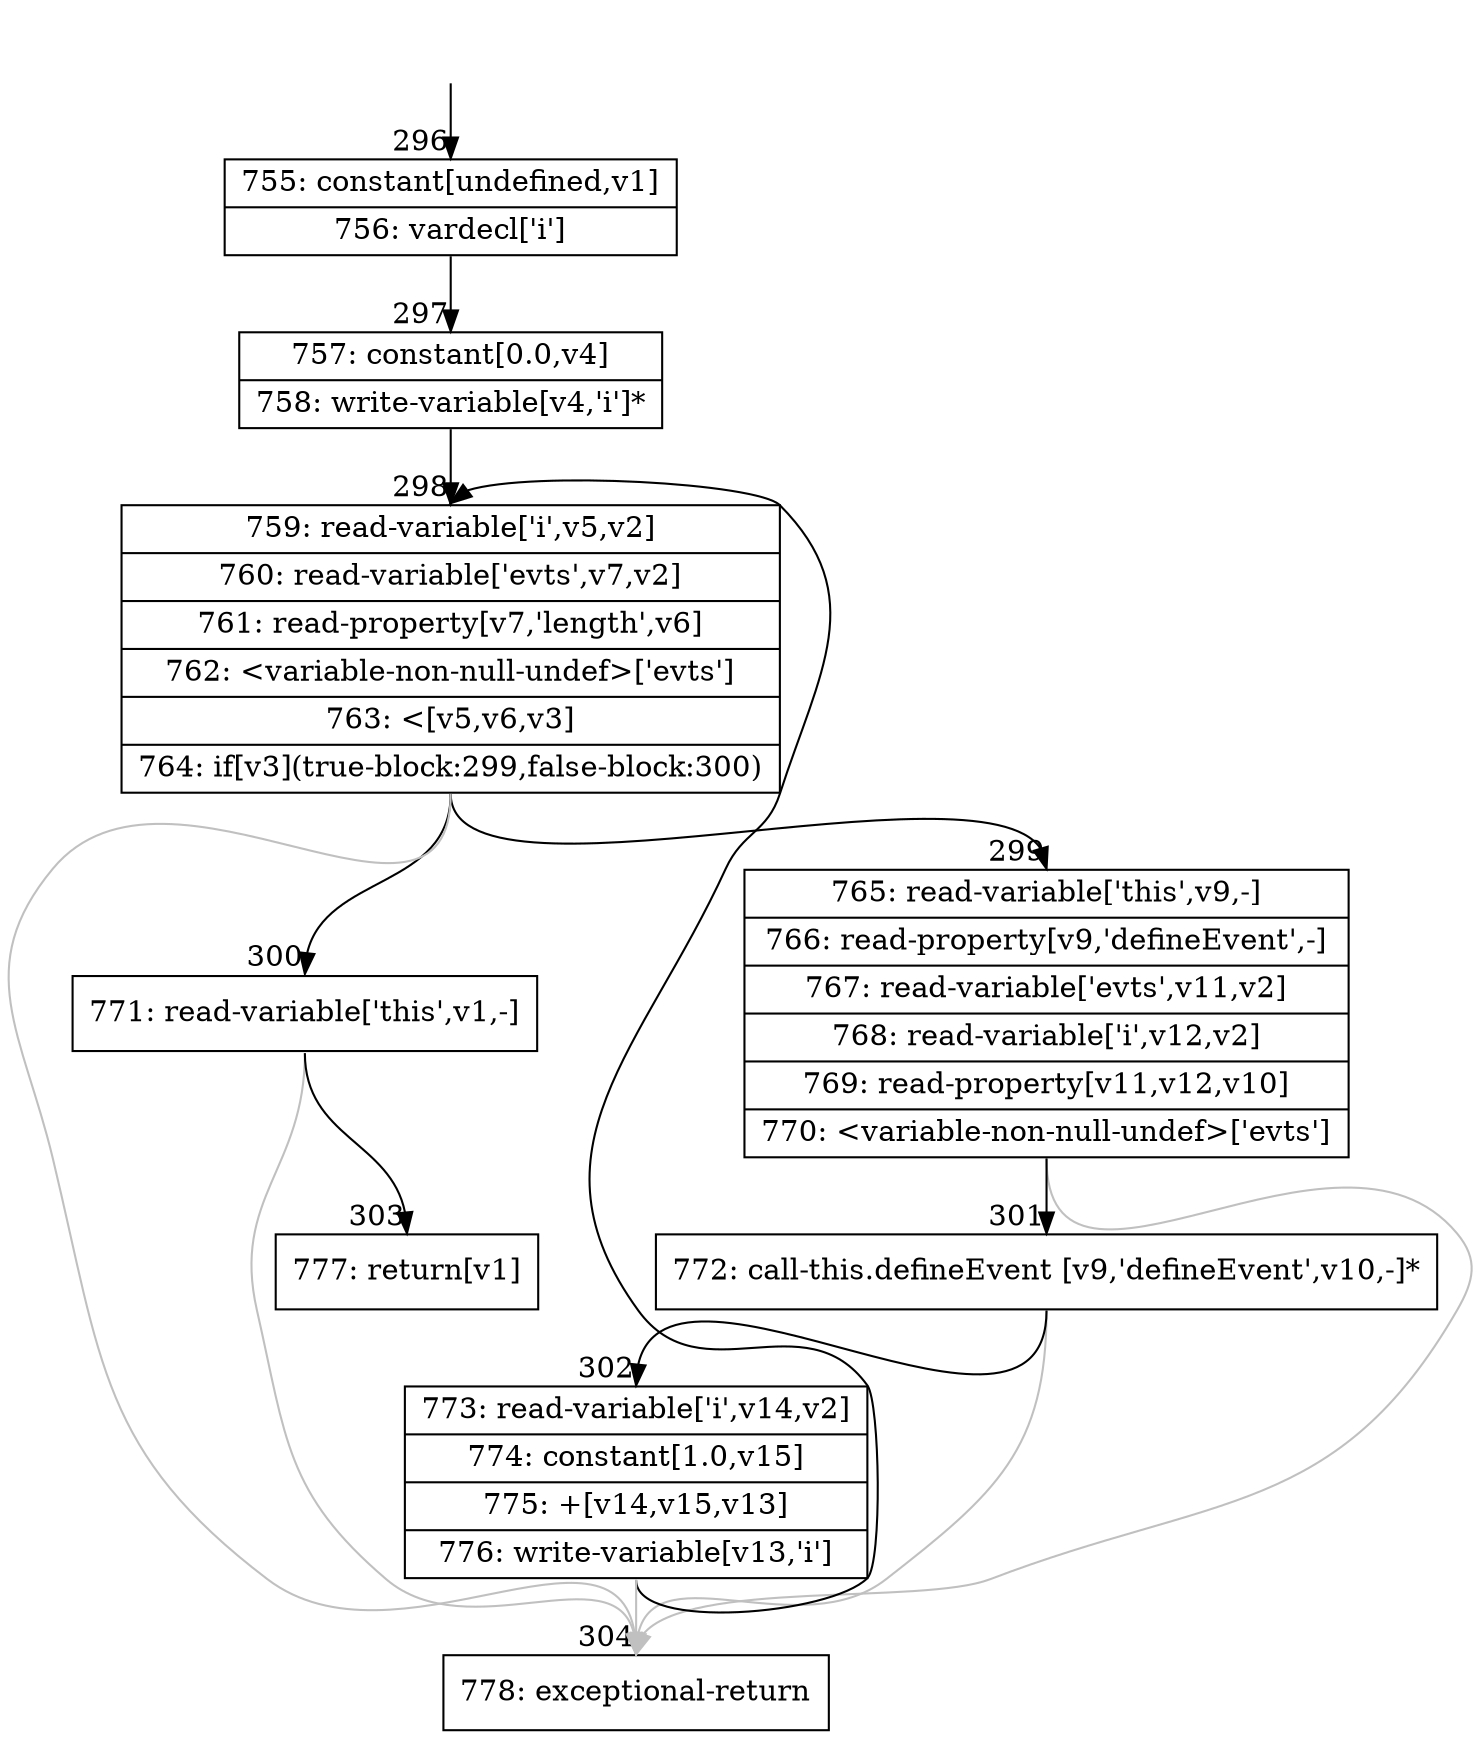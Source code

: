 digraph {
rankdir="TD"
BB_entry32[shape=none,label=""];
BB_entry32 -> BB296 [tailport=s, headport=n, headlabel="    296"]
BB296 [shape=record label="{755: constant[undefined,v1]|756: vardecl['i']}" ] 
BB296 -> BB297 [tailport=s, headport=n, headlabel="      297"]
BB297 [shape=record label="{757: constant[0.0,v4]|758: write-variable[v4,'i']*}" ] 
BB297 -> BB298 [tailport=s, headport=n, headlabel="      298"]
BB298 [shape=record label="{759: read-variable['i',v5,v2]|760: read-variable['evts',v7,v2]|761: read-property[v7,'length',v6]|762: \<variable-non-null-undef\>['evts']|763: \<[v5,v6,v3]|764: if[v3](true-block:299,false-block:300)}" ] 
BB298 -> BB299 [tailport=s, headport=n, headlabel="      299"]
BB298 -> BB300 [tailport=s, headport=n, headlabel="      300"]
BB298 -> BB304 [tailport=s, headport=n, color=gray, headlabel="      304"]
BB299 [shape=record label="{765: read-variable['this',v9,-]|766: read-property[v9,'defineEvent',-]|767: read-variable['evts',v11,v2]|768: read-variable['i',v12,v2]|769: read-property[v11,v12,v10]|770: \<variable-non-null-undef\>['evts']}" ] 
BB299 -> BB301 [tailport=s, headport=n, headlabel="      301"]
BB299 -> BB304 [tailport=s, headport=n, color=gray]
BB300 [shape=record label="{771: read-variable['this',v1,-]}" ] 
BB300 -> BB303 [tailport=s, headport=n, headlabel="      303"]
BB300 -> BB304 [tailport=s, headport=n, color=gray]
BB301 [shape=record label="{772: call-this.defineEvent [v9,'defineEvent',v10,-]*}" ] 
BB301 -> BB302 [tailport=s, headport=n, headlabel="      302"]
BB301 -> BB304 [tailport=s, headport=n, color=gray]
BB302 [shape=record label="{773: read-variable['i',v14,v2]|774: constant[1.0,v15]|775: +[v14,v15,v13]|776: write-variable[v13,'i']}" ] 
BB302 -> BB298 [tailport=s, headport=n]
BB302 -> BB304 [tailport=s, headport=n, color=gray]
BB303 [shape=record label="{777: return[v1]}" ] 
BB304 [shape=record label="{778: exceptional-return}" ] 
//#$~ 427
}
